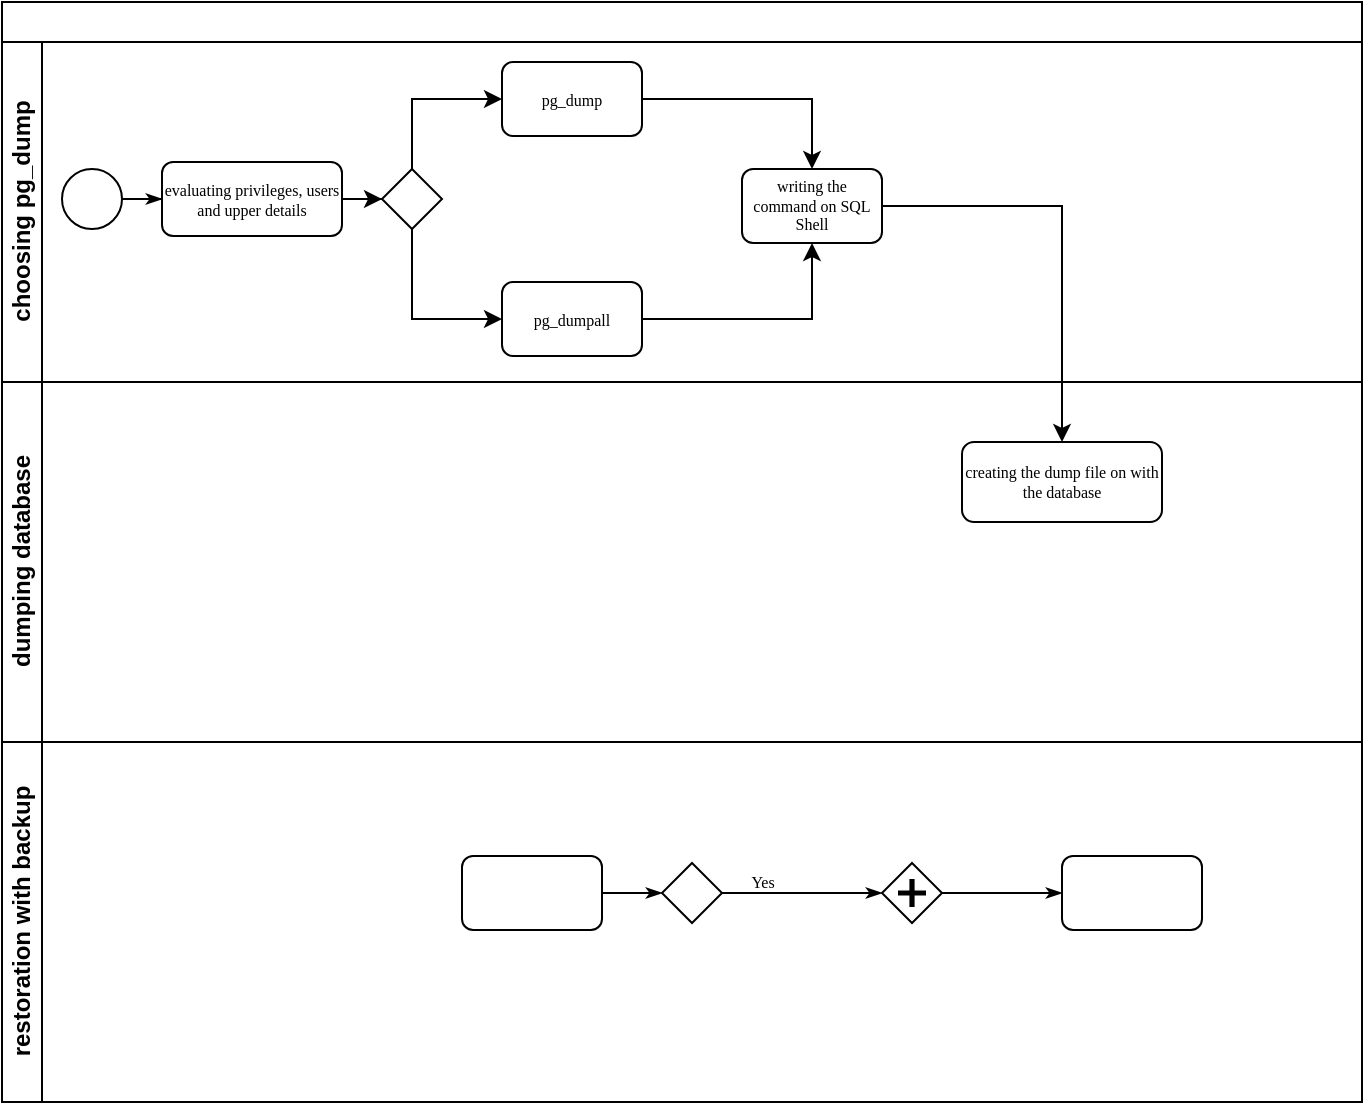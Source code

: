 <mxfile version="22.1.4" type="github">
  <diagram name="Page-1" id="c7488fd3-1785-93aa-aadb-54a6760d102a">
    <mxGraphModel dx="789" dy="468" grid="1" gridSize="10" guides="1" tooltips="1" connect="1" arrows="1" fold="1" page="1" pageScale="1" pageWidth="1100" pageHeight="850" background="none" math="0" shadow="0">
      <root>
        <mxCell id="0" />
        <mxCell id="1" parent="0" />
        <mxCell id="2b4e8129b02d487f-1" value="" style="swimlane;html=1;childLayout=stackLayout;horizontal=1;startSize=20;horizontalStack=0;rounded=0;shadow=0;labelBackgroundColor=none;strokeWidth=1;fontFamily=Verdana;fontSize=8;align=center;" parent="1" vertex="1">
          <mxGeometry x="180" y="70" width="680" height="550" as="geometry">
            <mxRectangle x="180" y="70" width="50" height="40" as="alternateBounds" />
          </mxGeometry>
        </mxCell>
        <mxCell id="2b4e8129b02d487f-2" value="choosing pg_dump" style="swimlane;html=1;startSize=20;horizontal=0;" parent="2b4e8129b02d487f-1" vertex="1">
          <mxGeometry y="20" width="680" height="170" as="geometry" />
        </mxCell>
        <mxCell id="2b4e8129b02d487f-18" style="edgeStyle=orthogonalEdgeStyle;rounded=0;html=1;labelBackgroundColor=none;startArrow=none;startFill=0;startSize=5;endArrow=classicThin;endFill=1;endSize=5;jettySize=auto;orthogonalLoop=1;strokeWidth=1;fontFamily=Verdana;fontSize=8" parent="2b4e8129b02d487f-2" source="2b4e8129b02d487f-5" target="2b4e8129b02d487f-6" edge="1">
          <mxGeometry relative="1" as="geometry" />
        </mxCell>
        <mxCell id="2b4e8129b02d487f-5" value="" style="ellipse;whiteSpace=wrap;html=1;rounded=0;shadow=0;labelBackgroundColor=none;strokeWidth=1;fontFamily=Verdana;fontSize=8;align=center;" parent="2b4e8129b02d487f-2" vertex="1">
          <mxGeometry x="30" y="63.5" width="30" height="30" as="geometry" />
        </mxCell>
        <mxCell id="nz-UrU8Ya_hNMD1bgmxK-3" value="" style="edgeStyle=orthogonalEdgeStyle;rounded=0;orthogonalLoop=1;jettySize=auto;html=1;" edge="1" parent="2b4e8129b02d487f-2" source="2b4e8129b02d487f-6" target="nz-UrU8Ya_hNMD1bgmxK-2">
          <mxGeometry relative="1" as="geometry" />
        </mxCell>
        <mxCell id="2b4e8129b02d487f-6" value="evaluating privileges, users and upper details" style="rounded=1;whiteSpace=wrap;html=1;shadow=0;labelBackgroundColor=none;strokeWidth=1;fontFamily=Verdana;fontSize=8;align=center;" parent="2b4e8129b02d487f-2" vertex="1">
          <mxGeometry x="80" y="60" width="90" height="37" as="geometry" />
        </mxCell>
        <mxCell id="nz-UrU8Ya_hNMD1bgmxK-10" style="edgeStyle=orthogonalEdgeStyle;rounded=0;orthogonalLoop=1;jettySize=auto;html=1;entryX=0;entryY=0.5;entryDx=0;entryDy=0;" edge="1" parent="2b4e8129b02d487f-2" source="nz-UrU8Ya_hNMD1bgmxK-2" target="nz-UrU8Ya_hNMD1bgmxK-5">
          <mxGeometry relative="1" as="geometry">
            <Array as="points">
              <mxPoint x="205" y="29" />
            </Array>
          </mxGeometry>
        </mxCell>
        <mxCell id="nz-UrU8Ya_hNMD1bgmxK-11" style="edgeStyle=orthogonalEdgeStyle;rounded=0;orthogonalLoop=1;jettySize=auto;html=1;entryX=0;entryY=0.5;entryDx=0;entryDy=0;" edge="1" parent="2b4e8129b02d487f-2" source="nz-UrU8Ya_hNMD1bgmxK-2" target="nz-UrU8Ya_hNMD1bgmxK-4">
          <mxGeometry relative="1" as="geometry">
            <Array as="points">
              <mxPoint x="205" y="139" />
            </Array>
          </mxGeometry>
        </mxCell>
        <mxCell id="nz-UrU8Ya_hNMD1bgmxK-2" value="" style="strokeWidth=1;html=1;shape=mxgraph.flowchart.decision;whiteSpace=wrap;rounded=1;shadow=0;labelBackgroundColor=none;fontFamily=Verdana;fontSize=8;align=center;" vertex="1" parent="2b4e8129b02d487f-2">
          <mxGeometry x="190" y="63.5" width="30" height="30" as="geometry" />
        </mxCell>
        <mxCell id="nz-UrU8Ya_hNMD1bgmxK-16" style="edgeStyle=orthogonalEdgeStyle;rounded=0;orthogonalLoop=1;jettySize=auto;html=1;entryX=0.5;entryY=1;entryDx=0;entryDy=0;" edge="1" parent="2b4e8129b02d487f-2" source="nz-UrU8Ya_hNMD1bgmxK-4" target="nz-UrU8Ya_hNMD1bgmxK-14">
          <mxGeometry relative="1" as="geometry" />
        </mxCell>
        <mxCell id="nz-UrU8Ya_hNMD1bgmxK-4" value="pg_dumpall" style="rounded=1;whiteSpace=wrap;html=1;shadow=0;labelBackgroundColor=none;strokeWidth=1;fontFamily=Verdana;fontSize=8;align=center;" vertex="1" parent="2b4e8129b02d487f-2">
          <mxGeometry x="250" y="120.0" width="70" height="37" as="geometry" />
        </mxCell>
        <mxCell id="nz-UrU8Ya_hNMD1bgmxK-15" style="edgeStyle=orthogonalEdgeStyle;rounded=0;orthogonalLoop=1;jettySize=auto;html=1;entryX=0.5;entryY=0;entryDx=0;entryDy=0;" edge="1" parent="2b4e8129b02d487f-2" source="nz-UrU8Ya_hNMD1bgmxK-5" target="nz-UrU8Ya_hNMD1bgmxK-14">
          <mxGeometry relative="1" as="geometry" />
        </mxCell>
        <mxCell id="nz-UrU8Ya_hNMD1bgmxK-5" value="pg_dump" style="rounded=1;whiteSpace=wrap;html=1;shadow=0;labelBackgroundColor=none;strokeWidth=1;fontFamily=Verdana;fontSize=8;align=center;" vertex="1" parent="2b4e8129b02d487f-2">
          <mxGeometry x="250" y="10.0" width="70" height="37" as="geometry" />
        </mxCell>
        <mxCell id="nz-UrU8Ya_hNMD1bgmxK-14" value="writing the command on SQL Shell" style="rounded=1;whiteSpace=wrap;html=1;shadow=0;labelBackgroundColor=none;strokeWidth=1;fontFamily=Verdana;fontSize=8;align=center;" vertex="1" parent="2b4e8129b02d487f-2">
          <mxGeometry x="370" y="63.5" width="70" height="37" as="geometry" />
        </mxCell>
        <mxCell id="2b4e8129b02d487f-3" value="dumping database" style="swimlane;html=1;startSize=20;horizontal=0;" parent="2b4e8129b02d487f-1" vertex="1">
          <mxGeometry y="190" width="680" height="180" as="geometry" />
        </mxCell>
        <mxCell id="nz-UrU8Ya_hNMD1bgmxK-19" value="creating the dump file on with the database" style="rounded=1;whiteSpace=wrap;html=1;shadow=0;labelBackgroundColor=none;strokeWidth=1;fontFamily=Verdana;fontSize=8;align=center;" vertex="1" parent="2b4e8129b02d487f-3">
          <mxGeometry x="480" y="30" width="100" height="40" as="geometry" />
        </mxCell>
        <mxCell id="2b4e8129b02d487f-4" value="restoration with backup" style="swimlane;html=1;startSize=20;horizontal=0;" parent="2b4e8129b02d487f-1" vertex="1">
          <mxGeometry y="370" width="680" height="180" as="geometry" />
        </mxCell>
        <mxCell id="2b4e8129b02d487f-28" style="edgeStyle=orthogonalEdgeStyle;rounded=0;html=1;labelBackgroundColor=none;startArrow=none;startFill=0;startSize=5;endArrow=classicThin;endFill=1;endSize=5;jettySize=auto;orthogonalLoop=1;strokeWidth=1;fontFamily=Verdana;fontSize=8;" parent="2b4e8129b02d487f-4" source="2b4e8129b02d487f-14" target="2b4e8129b02d487f-15" edge="1">
          <mxGeometry relative="1" as="geometry" />
        </mxCell>
        <mxCell id="2b4e8129b02d487f-14" value="" style="rounded=1;whiteSpace=wrap;html=1;shadow=0;labelBackgroundColor=none;strokeWidth=1;fontFamily=Verdana;fontSize=8;align=center;" parent="2b4e8129b02d487f-4" vertex="1">
          <mxGeometry x="230" y="57.0" width="70" height="37" as="geometry" />
        </mxCell>
        <mxCell id="2b4e8129b02d487f-29" value="Yes" style="edgeStyle=orthogonalEdgeStyle;rounded=0;html=1;entryX=0;entryY=0.5;labelBackgroundColor=none;startArrow=none;startFill=0;startSize=5;endArrow=classicThin;endFill=1;endSize=5;jettySize=auto;orthogonalLoop=1;strokeWidth=1;fontFamily=Verdana;fontSize=8" parent="2b4e8129b02d487f-4" source="2b4e8129b02d487f-15" target="2b4e8129b02d487f-16" edge="1">
          <mxGeometry x="-0.501" y="6" relative="1" as="geometry">
            <mxPoint as="offset" />
          </mxGeometry>
        </mxCell>
        <mxCell id="2b4e8129b02d487f-15" value="" style="strokeWidth=1;html=1;shape=mxgraph.flowchart.decision;whiteSpace=wrap;rounded=1;shadow=0;labelBackgroundColor=none;fontFamily=Verdana;fontSize=8;align=center;" parent="2b4e8129b02d487f-4" vertex="1">
          <mxGeometry x="330" y="60.5" width="30" height="30" as="geometry" />
        </mxCell>
        <mxCell id="2b4e8129b02d487f-30" style="edgeStyle=orthogonalEdgeStyle;rounded=0;html=1;labelBackgroundColor=none;startArrow=none;startFill=0;startSize=5;endArrow=classicThin;endFill=1;endSize=5;jettySize=auto;orthogonalLoop=1;strokeColor=#000000;strokeWidth=1;fontFamily=Verdana;fontSize=8;fontColor=#000000;" parent="2b4e8129b02d487f-4" source="2b4e8129b02d487f-16" target="2b4e8129b02d487f-17" edge="1">
          <mxGeometry relative="1" as="geometry" />
        </mxCell>
        <mxCell id="2b4e8129b02d487f-16" value="" style="shape=mxgraph.bpmn.shape;html=1;verticalLabelPosition=bottom;labelBackgroundColor=#ffffff;verticalAlign=top;perimeter=rhombusPerimeter;background=gateway;outline=none;symbol=parallelGw;rounded=1;shadow=0;strokeWidth=1;fontFamily=Verdana;fontSize=8;align=center;" parent="2b4e8129b02d487f-4" vertex="1">
          <mxGeometry x="440" y="60.5" width="30" height="30" as="geometry" />
        </mxCell>
        <mxCell id="2b4e8129b02d487f-17" value="" style="rounded=1;whiteSpace=wrap;html=1;shadow=0;labelBackgroundColor=none;strokeWidth=1;fontFamily=Verdana;fontSize=8;align=center;" parent="2b4e8129b02d487f-4" vertex="1">
          <mxGeometry x="530" y="57" width="70" height="37" as="geometry" />
        </mxCell>
        <mxCell id="nz-UrU8Ya_hNMD1bgmxK-18" value="" style="edgeStyle=orthogonalEdgeStyle;rounded=0;orthogonalLoop=1;jettySize=auto;html=1;entryX=0.5;entryY=0;entryDx=0;entryDy=0;" edge="1" parent="2b4e8129b02d487f-1" source="nz-UrU8Ya_hNMD1bgmxK-14" target="nz-UrU8Ya_hNMD1bgmxK-19">
          <mxGeometry relative="1" as="geometry">
            <mxPoint x="495" y="102.0" as="targetPoint" />
          </mxGeometry>
        </mxCell>
      </root>
    </mxGraphModel>
  </diagram>
</mxfile>
